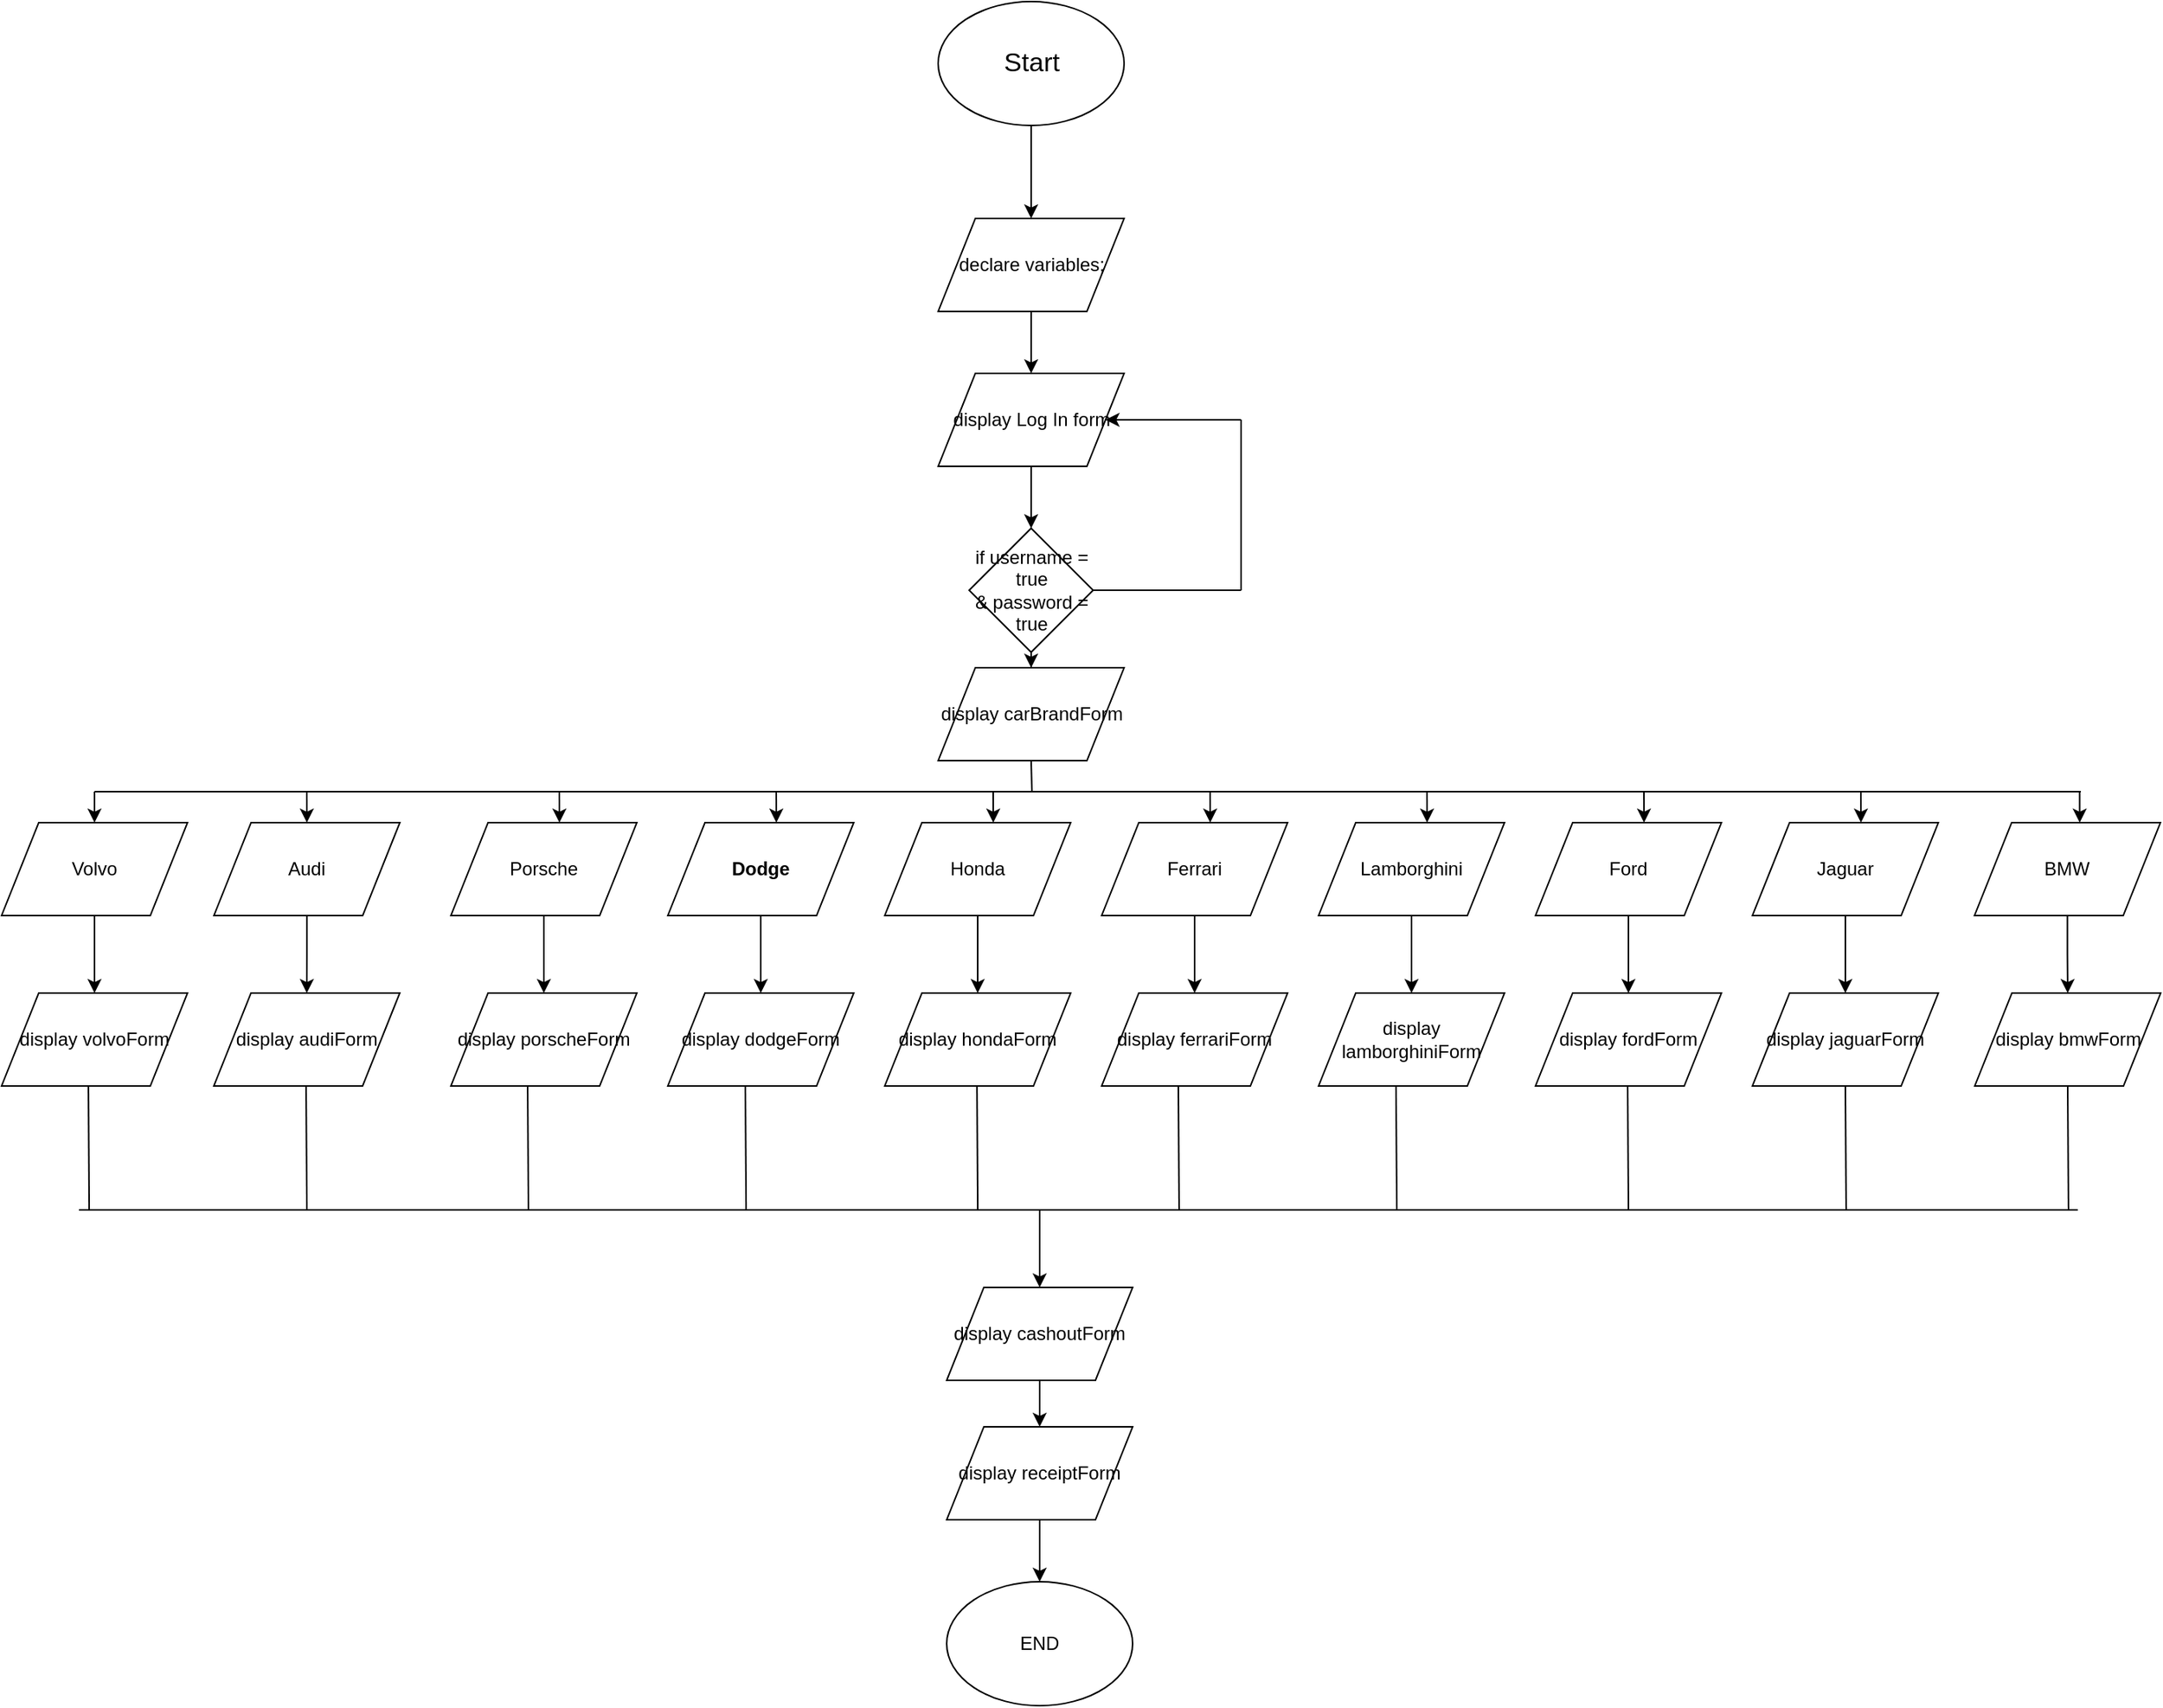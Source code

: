 <mxfile version="12.1.3" type="device" pages="1"><diagram id="eEczqyFlOgurXrZpDgaq" name="Page-1"><mxGraphModel dx="2070" dy="599" grid="1" gridSize="10" guides="1" tooltips="1" connect="1" arrows="1" fold="1" page="1" pageScale="1" pageWidth="850" pageHeight="1100" math="0" shadow="0"><root><mxCell id="0"/><mxCell id="1" parent="0"/><mxCell id="0ZkxetbXIU2i8J3Xr0qT-3" style="edgeStyle=orthogonalEdgeStyle;rounded=0;orthogonalLoop=1;jettySize=auto;html=1;exitX=0.5;exitY=1;exitDx=0;exitDy=0;entryX=0.5;entryY=0;entryDx=0;entryDy=0;" edge="1" parent="1" source="0ZkxetbXIU2i8J3Xr0qT-1" target="0ZkxetbXIU2i8J3Xr0qT-2"><mxGeometry relative="1" as="geometry"/></mxCell><mxCell id="0ZkxetbXIU2i8J3Xr0qT-1" value="&lt;font style=&quot;font-size: 17px&quot;&gt;Start&lt;/font&gt;" style="ellipse;whiteSpace=wrap;html=1;" vertex="1" parent="1"><mxGeometry x="364.5" y="70" width="120" height="80" as="geometry"/></mxCell><mxCell id="0ZkxetbXIU2i8J3Xr0qT-33" value="" style="edgeStyle=orthogonalEdgeStyle;rounded=0;orthogonalLoop=1;jettySize=auto;html=1;" edge="1" parent="1" source="0ZkxetbXIU2i8J3Xr0qT-2" target="0ZkxetbXIU2i8J3Xr0qT-4"><mxGeometry relative="1" as="geometry"/></mxCell><mxCell id="0ZkxetbXIU2i8J3Xr0qT-2" value="declare variables;" style="shape=parallelogram;perimeter=parallelogramPerimeter;whiteSpace=wrap;html=1;" vertex="1" parent="1"><mxGeometry x="364.5" y="210" width="120" height="60" as="geometry"/></mxCell><mxCell id="0ZkxetbXIU2i8J3Xr0qT-34" value="" style="edgeStyle=orthogonalEdgeStyle;rounded=0;orthogonalLoop=1;jettySize=auto;html=1;" edge="1" parent="1" source="0ZkxetbXIU2i8J3Xr0qT-4" target="0ZkxetbXIU2i8J3Xr0qT-5"><mxGeometry relative="1" as="geometry"/></mxCell><mxCell id="0ZkxetbXIU2i8J3Xr0qT-4" value="display Log In form" style="shape=parallelogram;perimeter=parallelogramPerimeter;whiteSpace=wrap;html=1;" vertex="1" parent="1"><mxGeometry x="364.5" y="310" width="120" height="60" as="geometry"/></mxCell><mxCell id="0ZkxetbXIU2i8J3Xr0qT-44" value="" style="edgeStyle=orthogonalEdgeStyle;rounded=0;orthogonalLoop=1;jettySize=auto;html=1;" edge="1" parent="1" source="0ZkxetbXIU2i8J3Xr0qT-5" target="0ZkxetbXIU2i8J3Xr0qT-6"><mxGeometry relative="1" as="geometry"/></mxCell><mxCell id="0ZkxetbXIU2i8J3Xr0qT-5" value="if username = true&lt;br&gt;&amp;amp; password = true" style="rhombus;whiteSpace=wrap;html=1;" vertex="1" parent="1"><mxGeometry x="384.5" y="410" width="80" height="80" as="geometry"/></mxCell><mxCell id="0ZkxetbXIU2i8J3Xr0qT-6" value="display carBrandForm" style="shape=parallelogram;perimeter=parallelogramPerimeter;whiteSpace=wrap;html=1;" vertex="1" parent="1"><mxGeometry x="364.5" y="500" width="120" height="60" as="geometry"/></mxCell><mxCell id="0ZkxetbXIU2i8J3Xr0qT-59" value="" style="edgeStyle=orthogonalEdgeStyle;rounded=0;orthogonalLoop=1;jettySize=auto;html=1;" edge="1" parent="1" source="0ZkxetbXIU2i8J3Xr0qT-8" target="0ZkxetbXIU2i8J3Xr0qT-21"><mxGeometry relative="1" as="geometry"/></mxCell><mxCell id="0ZkxetbXIU2i8J3Xr0qT-8" value="Porsche" style="shape=parallelogram;perimeter=parallelogramPerimeter;whiteSpace=wrap;html=1;" vertex="1" parent="1"><mxGeometry x="50" y="600" width="120" height="60" as="geometry"/></mxCell><mxCell id="0ZkxetbXIU2i8J3Xr0qT-60" value="" style="edgeStyle=orthogonalEdgeStyle;rounded=0;orthogonalLoop=1;jettySize=auto;html=1;" edge="1" parent="1" source="0ZkxetbXIU2i8J3Xr0qT-9" target="0ZkxetbXIU2i8J3Xr0qT-22"><mxGeometry relative="1" as="geometry"/></mxCell><mxCell id="0ZkxetbXIU2i8J3Xr0qT-9" value="Dodge" style="shape=parallelogram;perimeter=parallelogramPerimeter;whiteSpace=wrap;html=1;fontStyle=1" vertex="1" parent="1"><mxGeometry x="190" y="600" width="120" height="60" as="geometry"/></mxCell><mxCell id="0ZkxetbXIU2i8J3Xr0qT-61" value="" style="edgeStyle=orthogonalEdgeStyle;rounded=0;orthogonalLoop=1;jettySize=auto;html=1;" edge="1" parent="1" source="0ZkxetbXIU2i8J3Xr0qT-10" target="0ZkxetbXIU2i8J3Xr0qT-23"><mxGeometry relative="1" as="geometry"/></mxCell><mxCell id="0ZkxetbXIU2i8J3Xr0qT-10" value="Honda" style="shape=parallelogram;perimeter=parallelogramPerimeter;whiteSpace=wrap;html=1;" vertex="1" parent="1"><mxGeometry x="330" y="600" width="120" height="60" as="geometry"/></mxCell><mxCell id="0ZkxetbXIU2i8J3Xr0qT-62" value="" style="edgeStyle=orthogonalEdgeStyle;rounded=0;orthogonalLoop=1;jettySize=auto;html=1;" edge="1" parent="1" source="0ZkxetbXIU2i8J3Xr0qT-11" target="0ZkxetbXIU2i8J3Xr0qT-24"><mxGeometry relative="1" as="geometry"/></mxCell><mxCell id="0ZkxetbXIU2i8J3Xr0qT-11" value="Ferrari" style="shape=parallelogram;perimeter=parallelogramPerimeter;whiteSpace=wrap;html=1;" vertex="1" parent="1"><mxGeometry x="470" y="600" width="120" height="60" as="geometry"/></mxCell><mxCell id="0ZkxetbXIU2i8J3Xr0qT-63" value="" style="edgeStyle=orthogonalEdgeStyle;rounded=0;orthogonalLoop=1;jettySize=auto;html=1;" edge="1" parent="1" source="0ZkxetbXIU2i8J3Xr0qT-12" target="0ZkxetbXIU2i8J3Xr0qT-25"><mxGeometry relative="1" as="geometry"/></mxCell><mxCell id="0ZkxetbXIU2i8J3Xr0qT-12" value="Lamborghini" style="shape=parallelogram;perimeter=parallelogramPerimeter;whiteSpace=wrap;html=1;" vertex="1" parent="1"><mxGeometry x="610" y="600" width="120" height="60" as="geometry"/></mxCell><mxCell id="0ZkxetbXIU2i8J3Xr0qT-64" value="" style="edgeStyle=orthogonalEdgeStyle;rounded=0;orthogonalLoop=1;jettySize=auto;html=1;" edge="1" parent="1" source="0ZkxetbXIU2i8J3Xr0qT-13" target="0ZkxetbXIU2i8J3Xr0qT-26"><mxGeometry relative="1" as="geometry"/></mxCell><mxCell id="0ZkxetbXIU2i8J3Xr0qT-13" value="Ford" style="shape=parallelogram;perimeter=parallelogramPerimeter;whiteSpace=wrap;html=1;" vertex="1" parent="1"><mxGeometry x="750" y="600" width="120" height="60" as="geometry"/></mxCell><mxCell id="0ZkxetbXIU2i8J3Xr0qT-65" value="" style="edgeStyle=orthogonalEdgeStyle;rounded=0;orthogonalLoop=1;jettySize=auto;html=1;" edge="1" parent="1" source="0ZkxetbXIU2i8J3Xr0qT-14" target="0ZkxetbXIU2i8J3Xr0qT-27"><mxGeometry relative="1" as="geometry"/></mxCell><mxCell id="0ZkxetbXIU2i8J3Xr0qT-14" value="Jaguar" style="shape=parallelogram;perimeter=parallelogramPerimeter;whiteSpace=wrap;html=1;" vertex="1" parent="1"><mxGeometry x="890" y="600" width="120" height="60" as="geometry"/></mxCell><mxCell id="0ZkxetbXIU2i8J3Xr0qT-58" value="" style="edgeStyle=orthogonalEdgeStyle;rounded=0;orthogonalLoop=1;jettySize=auto;html=1;" edge="1" parent="1" source="0ZkxetbXIU2i8J3Xr0qT-15" target="0ZkxetbXIU2i8J3Xr0qT-19"><mxGeometry relative="1" as="geometry"/></mxCell><mxCell id="0ZkxetbXIU2i8J3Xr0qT-15" value="Audi" style="shape=parallelogram;perimeter=parallelogramPerimeter;whiteSpace=wrap;html=1;" vertex="1" parent="1"><mxGeometry x="-102.941" y="600" width="120" height="60" as="geometry"/></mxCell><mxCell id="0ZkxetbXIU2i8J3Xr0qT-57" value="" style="edgeStyle=orthogonalEdgeStyle;rounded=0;orthogonalLoop=1;jettySize=auto;html=1;" edge="1" parent="1" source="0ZkxetbXIU2i8J3Xr0qT-16" target="0ZkxetbXIU2i8J3Xr0qT-18"><mxGeometry relative="1" as="geometry"/></mxCell><mxCell id="0ZkxetbXIU2i8J3Xr0qT-16" value="Volvo" style="shape=parallelogram;perimeter=parallelogramPerimeter;whiteSpace=wrap;html=1;" vertex="1" parent="1"><mxGeometry x="-240" y="600" width="120" height="60" as="geometry"/></mxCell><mxCell id="0ZkxetbXIU2i8J3Xr0qT-66" value="" style="edgeStyle=orthogonalEdgeStyle;rounded=0;orthogonalLoop=1;jettySize=auto;html=1;" edge="1" parent="1" source="0ZkxetbXIU2i8J3Xr0qT-17" target="0ZkxetbXIU2i8J3Xr0qT-28"><mxGeometry relative="1" as="geometry"/></mxCell><mxCell id="0ZkxetbXIU2i8J3Xr0qT-17" value="BMW" style="shape=parallelogram;perimeter=parallelogramPerimeter;whiteSpace=wrap;html=1;" vertex="1" parent="1"><mxGeometry x="1033.333" y="600" width="120" height="60" as="geometry"/></mxCell><mxCell id="0ZkxetbXIU2i8J3Xr0qT-18" value="display volvoForm" style="shape=parallelogram;perimeter=parallelogramPerimeter;whiteSpace=wrap;html=1;" vertex="1" parent="1"><mxGeometry x="-240" y="710" width="120" height="60" as="geometry"/></mxCell><mxCell id="0ZkxetbXIU2i8J3Xr0qT-19" value="display audiForm" style="shape=parallelogram;perimeter=parallelogramPerimeter;whiteSpace=wrap;html=1;" vertex="1" parent="1"><mxGeometry x="-103" y="710" width="120" height="60" as="geometry"/></mxCell><mxCell id="0ZkxetbXIU2i8J3Xr0qT-20" value="&lt;span style=&quot;font-family: &amp;#34;helvetica&amp;#34; , &amp;#34;arial&amp;#34; , sans-serif ; font-size: 0px&quot;&gt;%3CmxGraphModel%3E%3Croot%3E%3CmxCell%20id%3D%220%22%2F%3E%3CmxCell%20id%3D%221%22%20parent%3D%220%22%2F%3E%3CmxCell%20id%3D%222%22%20value%3D%22Porsche%22%20style%3D%22shape%3Dparallelogram%3Bperimeter%3DparallelogramPerimeter%3BwhiteSpace%3Dwrap%3Bhtml%3D1%3B%22%20vertex%3D%221%22%20parent%3D%221%22%3E%3CmxGeometry%20x%3D%2250%22%20y%3D%22600%22%20width%3D%22120%22%20height%3D%2260%22%20as%3D%22geometry%22%2F%3E%3C%2FmxCell%3E%3C%2Froot%3E%3C%2FmxGraphModel%3E&lt;/span&gt;&lt;span style=&quot;font-family: &amp;#34;helvetica&amp;#34; , &amp;#34;arial&amp;#34; , sans-serif ; font-size: 0px&quot;&gt;%3CmxGraphModel%3E%3Croot%3E%3CmxCell%20id%3D%220%22%2F%3E%3CmxCell%20id%3D%221%22%20parent%3D%220%22%2F%3E%3CmxCell%20id%3D%222%22%20value%3D%22Porsche%22%20style%3D%22shape%3Dparallelogram%3Bperimeter%3DparallelogramPerimeter%3BwhiteSpace%3Dwrap%3Bhtml%3D1%3B%22%20vertex%3D%221%22%20parent%3D%221%22%3E%3CmxGeometry%20x%3D%2250%22%20y%3D%22600%22%20width%3D%22120%22%20height%3D%2260%22%20as%3D%22geometry%22%2F%3E%3C%2FmxCell%3E%3C%2Froot%3E%3C%2FmxGraphModel%3E&lt;/span&gt;" style="text;html=1;resizable=0;points=[];autosize=1;align=left;verticalAlign=top;spacingTop=-4;" vertex="1" parent="1"><mxGeometry x="75" y="784" width="20" height="20" as="geometry"/></mxCell><mxCell id="0ZkxetbXIU2i8J3Xr0qT-21" value="display porscheForm" style="shape=parallelogram;perimeter=parallelogramPerimeter;whiteSpace=wrap;html=1;" vertex="1" parent="1"><mxGeometry x="50" y="710" width="120" height="60" as="geometry"/></mxCell><mxCell id="0ZkxetbXIU2i8J3Xr0qT-22" value="display dodgeForm" style="shape=parallelogram;perimeter=parallelogramPerimeter;whiteSpace=wrap;html=1;" vertex="1" parent="1"><mxGeometry x="190" y="710" width="120" height="60" as="geometry"/></mxCell><mxCell id="0ZkxetbXIU2i8J3Xr0qT-23" value="display hondaForm" style="shape=parallelogram;perimeter=parallelogramPerimeter;whiteSpace=wrap;html=1;" vertex="1" parent="1"><mxGeometry x="330" y="710" width="120" height="60" as="geometry"/></mxCell><mxCell id="0ZkxetbXIU2i8J3Xr0qT-24" value="display ferrariForm" style="shape=parallelogram;perimeter=parallelogramPerimeter;whiteSpace=wrap;html=1;" vertex="1" parent="1"><mxGeometry x="470" y="710" width="120" height="60" as="geometry"/></mxCell><mxCell id="0ZkxetbXIU2i8J3Xr0qT-25" value="display lamborghiniForm" style="shape=parallelogram;perimeter=parallelogramPerimeter;whiteSpace=wrap;html=1;" vertex="1" parent="1"><mxGeometry x="610" y="710" width="120" height="60" as="geometry"/></mxCell><mxCell id="0ZkxetbXIU2i8J3Xr0qT-26" value="display fordForm" style="shape=parallelogram;perimeter=parallelogramPerimeter;whiteSpace=wrap;html=1;" vertex="1" parent="1"><mxGeometry x="750" y="710" width="120" height="60" as="geometry"/></mxCell><mxCell id="0ZkxetbXIU2i8J3Xr0qT-27" value="display jaguarForm" style="shape=parallelogram;perimeter=parallelogramPerimeter;whiteSpace=wrap;html=1;" vertex="1" parent="1"><mxGeometry x="890" y="710" width="120" height="60" as="geometry"/></mxCell><mxCell id="0ZkxetbXIU2i8J3Xr0qT-28" value="display bmwForm" style="shape=parallelogram;perimeter=parallelogramPerimeter;whiteSpace=wrap;html=1;" vertex="1" parent="1"><mxGeometry x="1033.5" y="710" width="120" height="60" as="geometry"/></mxCell><mxCell id="0ZkxetbXIU2i8J3Xr0qT-82" value="" style="edgeStyle=orthogonalEdgeStyle;rounded=0;orthogonalLoop=1;jettySize=auto;html=1;" edge="1" parent="1" source="0ZkxetbXIU2i8J3Xr0qT-29" target="0ZkxetbXIU2i8J3Xr0qT-30"><mxGeometry relative="1" as="geometry"/></mxCell><mxCell id="0ZkxetbXIU2i8J3Xr0qT-29" value="display cashoutForm" style="shape=parallelogram;perimeter=parallelogramPerimeter;whiteSpace=wrap;html=1;" vertex="1" parent="1"><mxGeometry x="370" y="900" width="120" height="60" as="geometry"/></mxCell><mxCell id="0ZkxetbXIU2i8J3Xr0qT-83" value="" style="edgeStyle=orthogonalEdgeStyle;rounded=0;orthogonalLoop=1;jettySize=auto;html=1;" edge="1" parent="1" source="0ZkxetbXIU2i8J3Xr0qT-30" target="0ZkxetbXIU2i8J3Xr0qT-31"><mxGeometry relative="1" as="geometry"/></mxCell><mxCell id="0ZkxetbXIU2i8J3Xr0qT-30" value="display receiptForm" style="shape=parallelogram;perimeter=parallelogramPerimeter;whiteSpace=wrap;html=1;" vertex="1" parent="1"><mxGeometry x="370" y="990" width="120" height="60" as="geometry"/></mxCell><mxCell id="0ZkxetbXIU2i8J3Xr0qT-31" value="END" style="ellipse;whiteSpace=wrap;html=1;" vertex="1" parent="1"><mxGeometry x="370" y="1090" width="120" height="80" as="geometry"/></mxCell><mxCell id="0ZkxetbXIU2i8J3Xr0qT-36" value="" style="endArrow=none;html=1;" edge="1" parent="1"><mxGeometry width="50" height="50" relative="1" as="geometry"><mxPoint x="-180" y="580" as="sourcePoint"/><mxPoint x="1102" y="580" as="targetPoint"/></mxGeometry></mxCell><mxCell id="0ZkxetbXIU2i8J3Xr0qT-38" value="" style="endArrow=classic;html=1;entryX=0.5;entryY=0;entryDx=0;entryDy=0;" edge="1" parent="1" target="0ZkxetbXIU2i8J3Xr0qT-16"><mxGeometry width="50" height="50" relative="1" as="geometry"><mxPoint x="-180" y="580" as="sourcePoint"/><mxPoint x="-320" y="610" as="targetPoint"/></mxGeometry></mxCell><mxCell id="0ZkxetbXIU2i8J3Xr0qT-40" value="" style="endArrow=classic;html=1;entryX=0.5;entryY=0;entryDx=0;entryDy=0;" edge="1" parent="1" target="0ZkxetbXIU2i8J3Xr0qT-15"><mxGeometry width="50" height="50" relative="1" as="geometry"><mxPoint x="-43" y="580" as="sourcePoint"/><mxPoint x="150" y="500" as="targetPoint"/></mxGeometry></mxCell><mxCell id="0ZkxetbXIU2i8J3Xr0qT-41" value="" style="endArrow=classic;html=1;entryX=0.5;entryY=0;entryDx=0;entryDy=0;" edge="1" parent="1"><mxGeometry width="50" height="50" relative="1" as="geometry"><mxPoint x="120" y="580" as="sourcePoint"/><mxPoint x="120.059" y="600" as="targetPoint"/></mxGeometry></mxCell><mxCell id="0ZkxetbXIU2i8J3Xr0qT-42" value="" style="endArrow=classic;html=1;entryX=0.5;entryY=0;entryDx=0;entryDy=0;" edge="1" parent="1"><mxGeometry width="50" height="50" relative="1" as="geometry"><mxPoint x="260" y="580" as="sourcePoint"/><mxPoint x="260.059" y="600" as="targetPoint"/></mxGeometry></mxCell><mxCell id="0ZkxetbXIU2i8J3Xr0qT-43" value="" style="endArrow=classic;html=1;entryX=0.5;entryY=0;entryDx=0;entryDy=0;" edge="1" parent="1"><mxGeometry width="50" height="50" relative="1" as="geometry"><mxPoint x="400" y="580" as="sourcePoint"/><mxPoint x="400.059" y="600" as="targetPoint"/></mxGeometry></mxCell><mxCell id="0ZkxetbXIU2i8J3Xr0qT-46" value="" style="endArrow=classic;html=1;entryX=0.5;entryY=0;entryDx=0;entryDy=0;" edge="1" parent="1"><mxGeometry width="50" height="50" relative="1" as="geometry"><mxPoint x="540" y="580" as="sourcePoint"/><mxPoint x="540.059" y="600" as="targetPoint"/></mxGeometry></mxCell><mxCell id="0ZkxetbXIU2i8J3Xr0qT-47" value="" style="endArrow=classic;html=1;entryX=0.5;entryY=0;entryDx=0;entryDy=0;" edge="1" parent="1"><mxGeometry width="50" height="50" relative="1" as="geometry"><mxPoint x="680" y="580" as="sourcePoint"/><mxPoint x="680.059" y="600" as="targetPoint"/></mxGeometry></mxCell><mxCell id="0ZkxetbXIU2i8J3Xr0qT-48" value="" style="endArrow=classic;html=1;entryX=0.5;entryY=0;entryDx=0;entryDy=0;" edge="1" parent="1"><mxGeometry width="50" height="50" relative="1" as="geometry"><mxPoint x="820" y="580" as="sourcePoint"/><mxPoint x="820.059" y="600" as="targetPoint"/></mxGeometry></mxCell><mxCell id="0ZkxetbXIU2i8J3Xr0qT-49" value="" style="endArrow=classic;html=1;entryX=0.5;entryY=0;entryDx=0;entryDy=0;" edge="1" parent="1"><mxGeometry width="50" height="50" relative="1" as="geometry"><mxPoint x="960" y="580" as="sourcePoint"/><mxPoint x="960.059" y="600" as="targetPoint"/></mxGeometry></mxCell><mxCell id="0ZkxetbXIU2i8J3Xr0qT-50" value="" style="endArrow=classic;html=1;entryX=0.5;entryY=0;entryDx=0;entryDy=0;" edge="1" parent="1"><mxGeometry width="50" height="50" relative="1" as="geometry"><mxPoint x="1101.2" y="580" as="sourcePoint"/><mxPoint x="1101.259" y="600" as="targetPoint"/></mxGeometry></mxCell><mxCell id="0ZkxetbXIU2i8J3Xr0qT-52" value="" style="endArrow=none;html=1;exitX=1;exitY=0.5;exitDx=0;exitDy=0;" edge="1" parent="1" source="0ZkxetbXIU2i8J3Xr0qT-5"><mxGeometry width="50" height="50" relative="1" as="geometry"><mxPoint x="510" y="480" as="sourcePoint"/><mxPoint x="560" y="450" as="targetPoint"/></mxGeometry></mxCell><mxCell id="0ZkxetbXIU2i8J3Xr0qT-54" value="" style="endArrow=none;html=1;" edge="1" parent="1"><mxGeometry width="50" height="50" relative="1" as="geometry"><mxPoint x="560" y="450" as="sourcePoint"/><mxPoint x="560" y="340" as="targetPoint"/></mxGeometry></mxCell><mxCell id="0ZkxetbXIU2i8J3Xr0qT-55" value="" style="endArrow=classic;html=1;entryX=1;entryY=0.5;entryDx=0;entryDy=0;" edge="1" parent="1" target="0ZkxetbXIU2i8J3Xr0qT-4"><mxGeometry width="50" height="50" relative="1" as="geometry"><mxPoint x="560" y="340" as="sourcePoint"/><mxPoint x="530" y="390" as="targetPoint"/></mxGeometry></mxCell><mxCell id="0ZkxetbXIU2i8J3Xr0qT-56" value="" style="endArrow=none;html=1;exitX=0.5;exitY=1;exitDx=0;exitDy=0;" edge="1" parent="1" source="0ZkxetbXIU2i8J3Xr0qT-6"><mxGeometry width="50" height="50" relative="1" as="geometry"><mxPoint x="580" y="570" as="sourcePoint"/><mxPoint x="425" y="580" as="targetPoint"/></mxGeometry></mxCell><mxCell id="0ZkxetbXIU2i8J3Xr0qT-67" value="" style="endArrow=none;html=1;" edge="1" parent="1"><mxGeometry width="50" height="50" relative="1" as="geometry"><mxPoint x="-190" y="850" as="sourcePoint"/><mxPoint x="1100" y="850" as="targetPoint"/></mxGeometry></mxCell><mxCell id="0ZkxetbXIU2i8J3Xr0qT-68" value="" style="endArrow=none;html=1;exitX=0.5;exitY=1;exitDx=0;exitDy=0;" edge="1" parent="1" source="0ZkxetbXIU2i8J3Xr0qT-28"><mxGeometry width="50" height="50" relative="1" as="geometry"><mxPoint x="1110" y="930" as="sourcePoint"/><mxPoint x="1094" y="850" as="targetPoint"/></mxGeometry></mxCell><mxCell id="0ZkxetbXIU2i8J3Xr0qT-69" value="" style="endArrow=none;html=1;exitX=0.5;exitY=1;exitDx=0;exitDy=0;" edge="1" parent="1"><mxGeometry width="50" height="50" relative="1" as="geometry"><mxPoint x="950" y="770" as="sourcePoint"/><mxPoint x="950.5" y="850" as="targetPoint"/></mxGeometry></mxCell><mxCell id="0ZkxetbXIU2i8J3Xr0qT-70" value="" style="endArrow=none;html=1;exitX=0.5;exitY=1;exitDx=0;exitDy=0;" edge="1" parent="1"><mxGeometry width="50" height="50" relative="1" as="geometry"><mxPoint x="809.5" y="770" as="sourcePoint"/><mxPoint x="810" y="850" as="targetPoint"/></mxGeometry></mxCell><mxCell id="0ZkxetbXIU2i8J3Xr0qT-71" value="" style="endArrow=none;html=1;exitX=0.5;exitY=1;exitDx=0;exitDy=0;" edge="1" parent="1"><mxGeometry width="50" height="50" relative="1" as="geometry"><mxPoint x="660" y="770" as="sourcePoint"/><mxPoint x="660.5" y="850" as="targetPoint"/></mxGeometry></mxCell><mxCell id="0ZkxetbXIU2i8J3Xr0qT-72" value="" style="endArrow=none;html=1;exitX=0.5;exitY=1;exitDx=0;exitDy=0;" edge="1" parent="1"><mxGeometry width="50" height="50" relative="1" as="geometry"><mxPoint x="519.5" y="770" as="sourcePoint"/><mxPoint x="520" y="850" as="targetPoint"/></mxGeometry></mxCell><mxCell id="0ZkxetbXIU2i8J3Xr0qT-73" value="" style="endArrow=none;html=1;exitX=0.5;exitY=1;exitDx=0;exitDy=0;" edge="1" parent="1"><mxGeometry width="50" height="50" relative="1" as="geometry"><mxPoint x="389.548" y="770" as="sourcePoint"/><mxPoint x="390.048" y="850" as="targetPoint"/></mxGeometry></mxCell><mxCell id="0ZkxetbXIU2i8J3Xr0qT-74" value="" style="endArrow=none;html=1;exitX=0.5;exitY=1;exitDx=0;exitDy=0;" edge="1" parent="1"><mxGeometry width="50" height="50" relative="1" as="geometry"><mxPoint x="240.048" y="770" as="sourcePoint"/><mxPoint x="240.548" y="850" as="targetPoint"/></mxGeometry></mxCell><mxCell id="0ZkxetbXIU2i8J3Xr0qT-75" value="" style="endArrow=none;html=1;exitX=0.5;exitY=1;exitDx=0;exitDy=0;" edge="1" parent="1"><mxGeometry width="50" height="50" relative="1" as="geometry"><mxPoint x="99.548" y="770" as="sourcePoint"/><mxPoint x="100.048" y="850" as="targetPoint"/></mxGeometry></mxCell><mxCell id="0ZkxetbXIU2i8J3Xr0qT-78" value="" style="endArrow=none;html=1;exitX=0.5;exitY=1;exitDx=0;exitDy=0;" edge="1" parent="1"><mxGeometry width="50" height="50" relative="1" as="geometry"><mxPoint x="-43.452" y="770" as="sourcePoint"/><mxPoint x="-42.952" y="850" as="targetPoint"/></mxGeometry></mxCell><mxCell id="0ZkxetbXIU2i8J3Xr0qT-79" value="" style="endArrow=none;html=1;exitX=0.5;exitY=1;exitDx=0;exitDy=0;" edge="1" parent="1"><mxGeometry width="50" height="50" relative="1" as="geometry"><mxPoint x="-183.952" y="770" as="sourcePoint"/><mxPoint x="-183.452" y="850" as="targetPoint"/></mxGeometry></mxCell><mxCell id="0ZkxetbXIU2i8J3Xr0qT-80" value="" style="endArrow=classic;html=1;entryX=0.5;entryY=0;entryDx=0;entryDy=0;" edge="1" parent="1" target="0ZkxetbXIU2i8J3Xr0qT-29"><mxGeometry width="50" height="50" relative="1" as="geometry"><mxPoint x="430" y="850" as="sourcePoint"/><mxPoint x="370" y="950" as="targetPoint"/></mxGeometry></mxCell></root></mxGraphModel></diagram></mxfile>